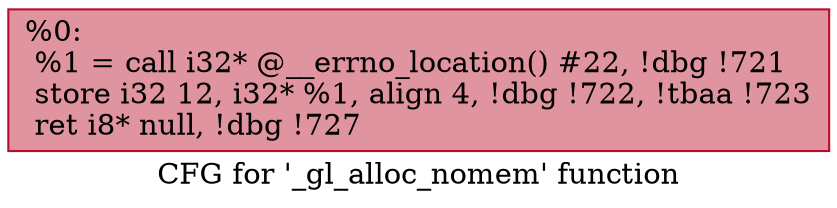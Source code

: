 digraph "CFG for '_gl_alloc_nomem' function" {
	label="CFG for '_gl_alloc_nomem' function";

	Node0x25e9770 [shape=record,color="#b70d28ff", style=filled, fillcolor="#b70d2870",label="{%0:\l  %1 = call i32* @__errno_location() #22, !dbg !721\l  store i32 12, i32* %1, align 4, !dbg !722, !tbaa !723\l  ret i8* null, !dbg !727\l}"];
}
